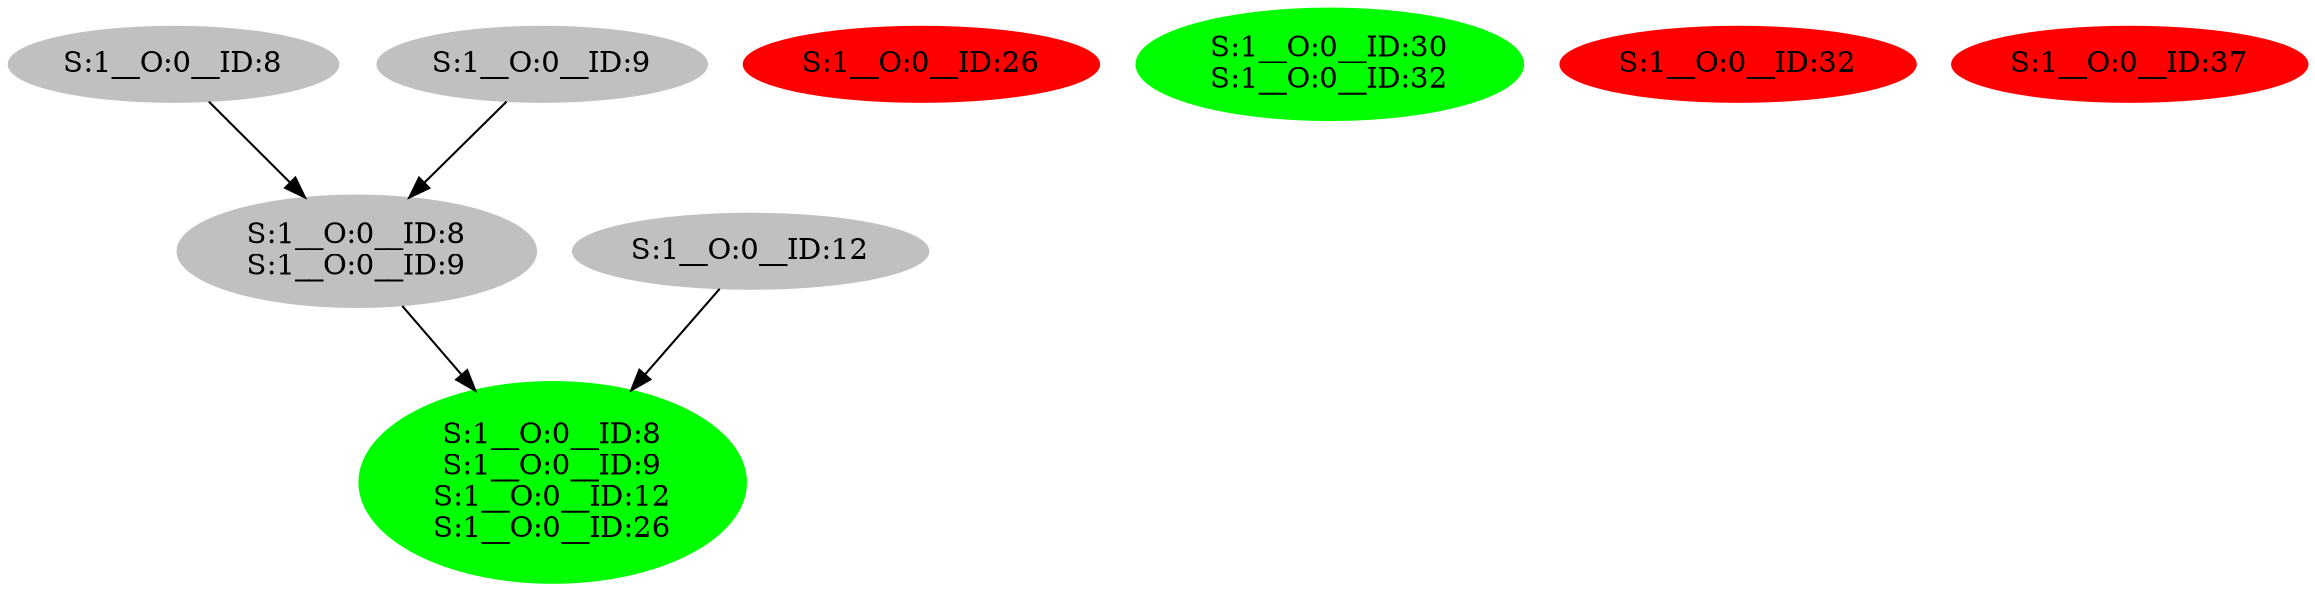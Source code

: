 strict digraph  {
0 [color=grey, label="S:1__O:0__ID:8", style=filled];
1 [color=grey, label="S:1__O:0__ID:8
S:1__O:0__ID:9", style=filled];
2 [color=green, label="S:1__O:0__ID:8
S:1__O:0__ID:9
S:1__O:0__ID:12
S:1__O:0__ID:26", style=filled];
3 [color=grey, label="S:1__O:0__ID:9", style=filled];
4 [color=grey, label="S:1__O:0__ID:12", style=filled];
5 [color=red, label="S:1__O:0__ID:26", style=filled];
6 [color=green, label="S:1__O:0__ID:30
S:1__O:0__ID:32", style=filled];
7 [color=red, label="S:1__O:0__ID:32", style=filled];
8 [color=red, label="S:1__O:0__ID:37", style=filled];
0 -> 1;
1 -> 2;
3 -> 1;
4 -> 2;
}
